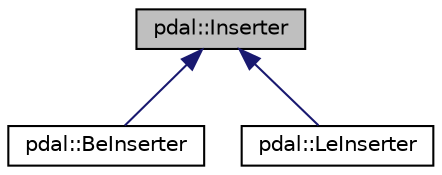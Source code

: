 digraph "pdal::Inserter"
{
  edge [fontname="Helvetica",fontsize="10",labelfontname="Helvetica",labelfontsize="10"];
  node [fontname="Helvetica",fontsize="10",shape=record];
  Node1 [label="pdal::Inserter",height=0.2,width=0.4,color="black", fillcolor="grey75", style="filled", fontcolor="black"];
  Node1 -> Node2 [dir="back",color="midnightblue",fontsize="10",style="solid",fontname="Helvetica"];
  Node2 [label="pdal::BeInserter",height=0.2,width=0.4,color="black", fillcolor="white", style="filled",URL="$classpdal_1_1BeInserter.html"];
  Node1 -> Node3 [dir="back",color="midnightblue",fontsize="10",style="solid",fontname="Helvetica"];
  Node3 [label="pdal::LeInserter",height=0.2,width=0.4,color="black", fillcolor="white", style="filled",URL="$classpdal_1_1LeInserter.html"];
}
